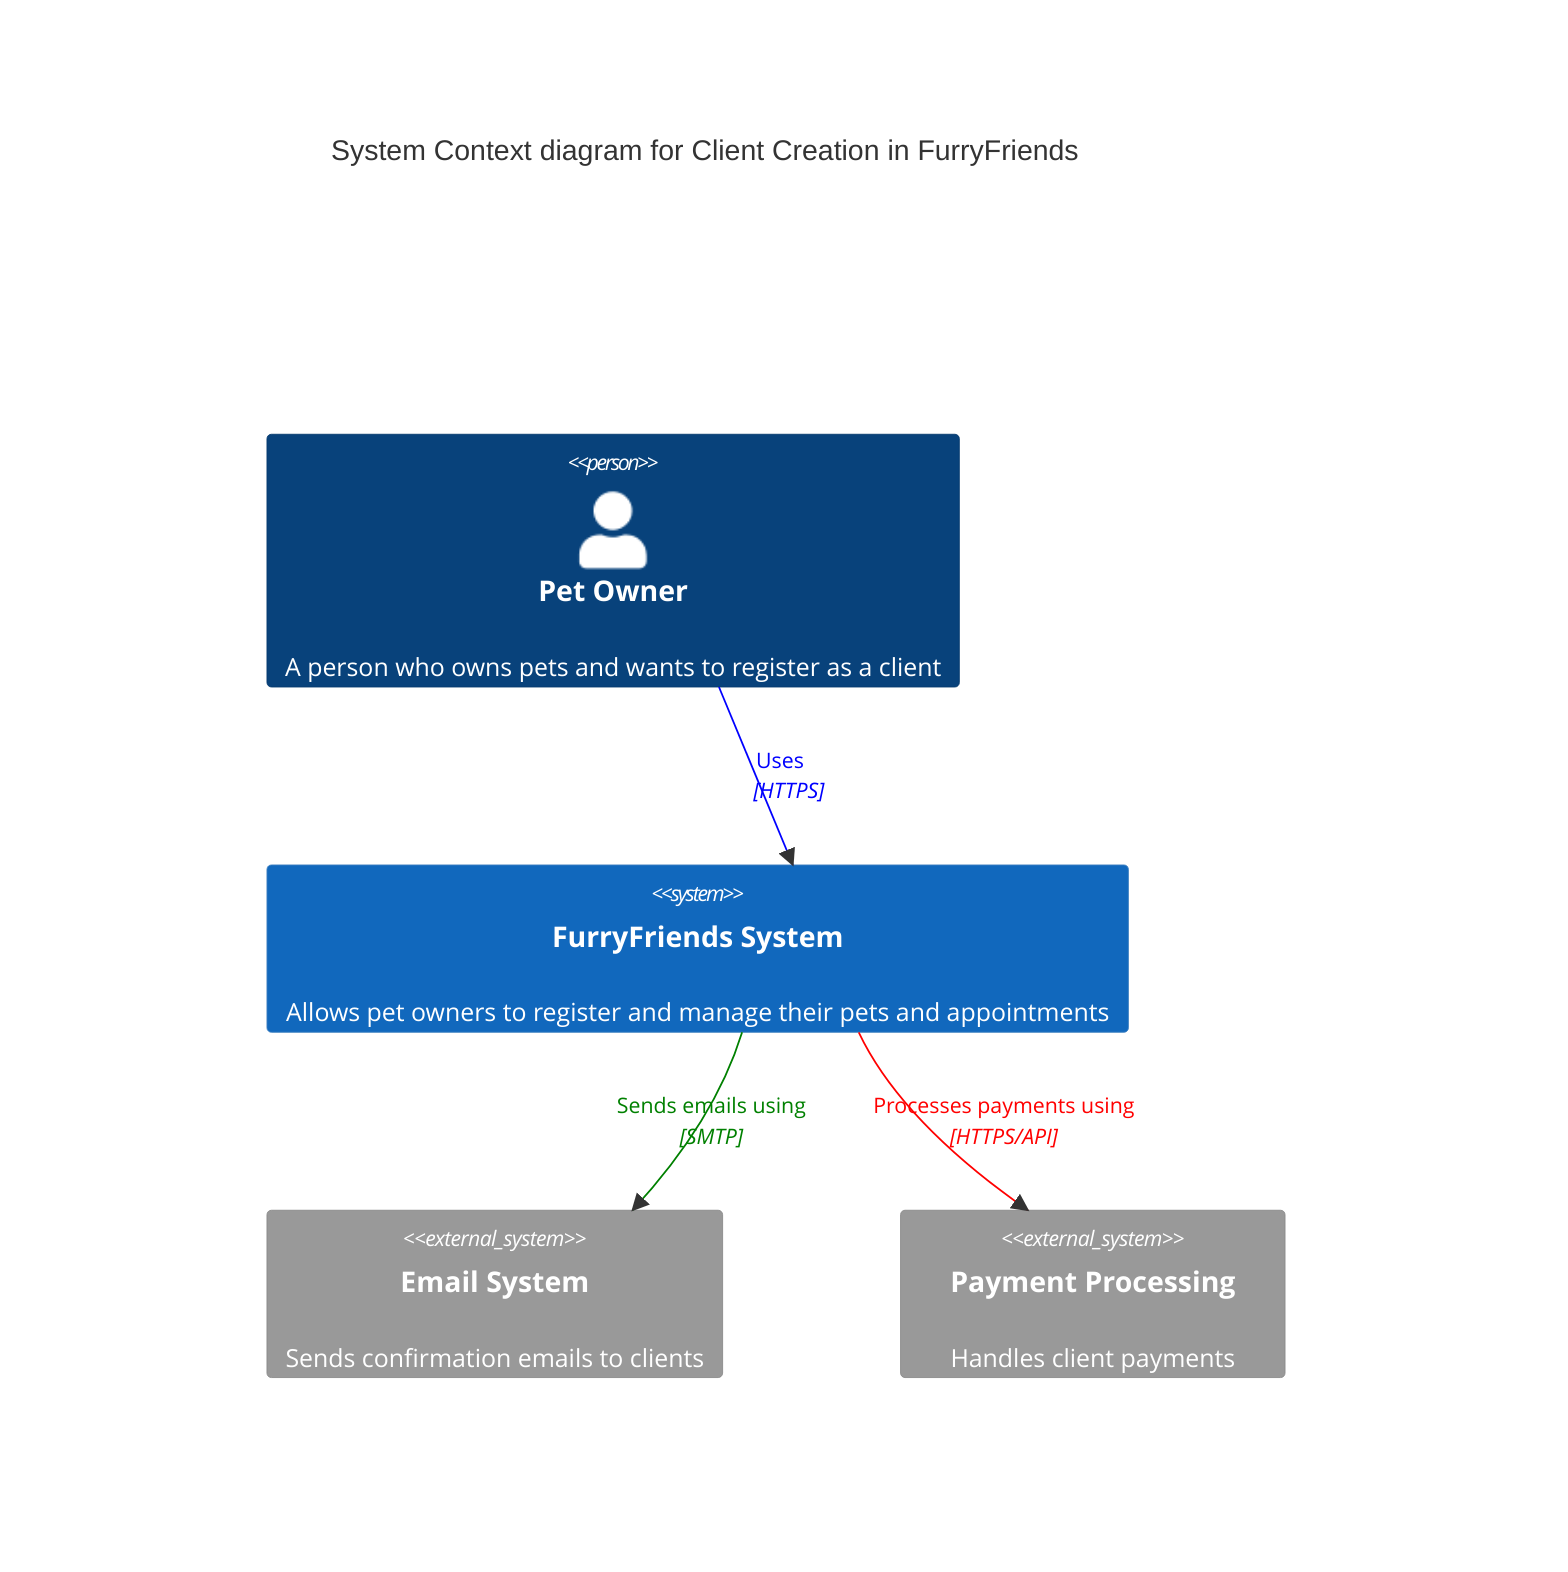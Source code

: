 C4Context
    title System Context diagram for Client Creation in FurryFriends

    Person(user, "Pet Owner", "A person who owns pets and wants to register as a client")
    
    System(furryFriends, "FurryFriends System", "Allows pet owners to register and manage their pets and appointments")
    
    System_Ext(emailSystem, "Email System", "Sends confirmation emails to clients")
    System_Ext(paymentSystem, "Payment Processing", "Handles client payments")
    
    Rel(user, furryFriends, "Uses", "HTTPS")
    Rel(furryFriends, emailSystem, "Sends emails using", "SMTP")
    Rel(furryFriends, paymentSystem, "Processes payments using", "HTTPS/API")
    
    UpdateRelStyle(user, furryFriends, $textColor="blue", $lineColor="blue", $offsetY="-10")
    UpdateRelStyle(furryFriends, emailSystem, $textColor="green", $lineColor="green", $offsetX="-40", $offsetY="-10")
    UpdateRelStyle(furryFriends, paymentSystem, $textColor="red", $lineColor="red", $offsetY="-10", $offsetX="-40")